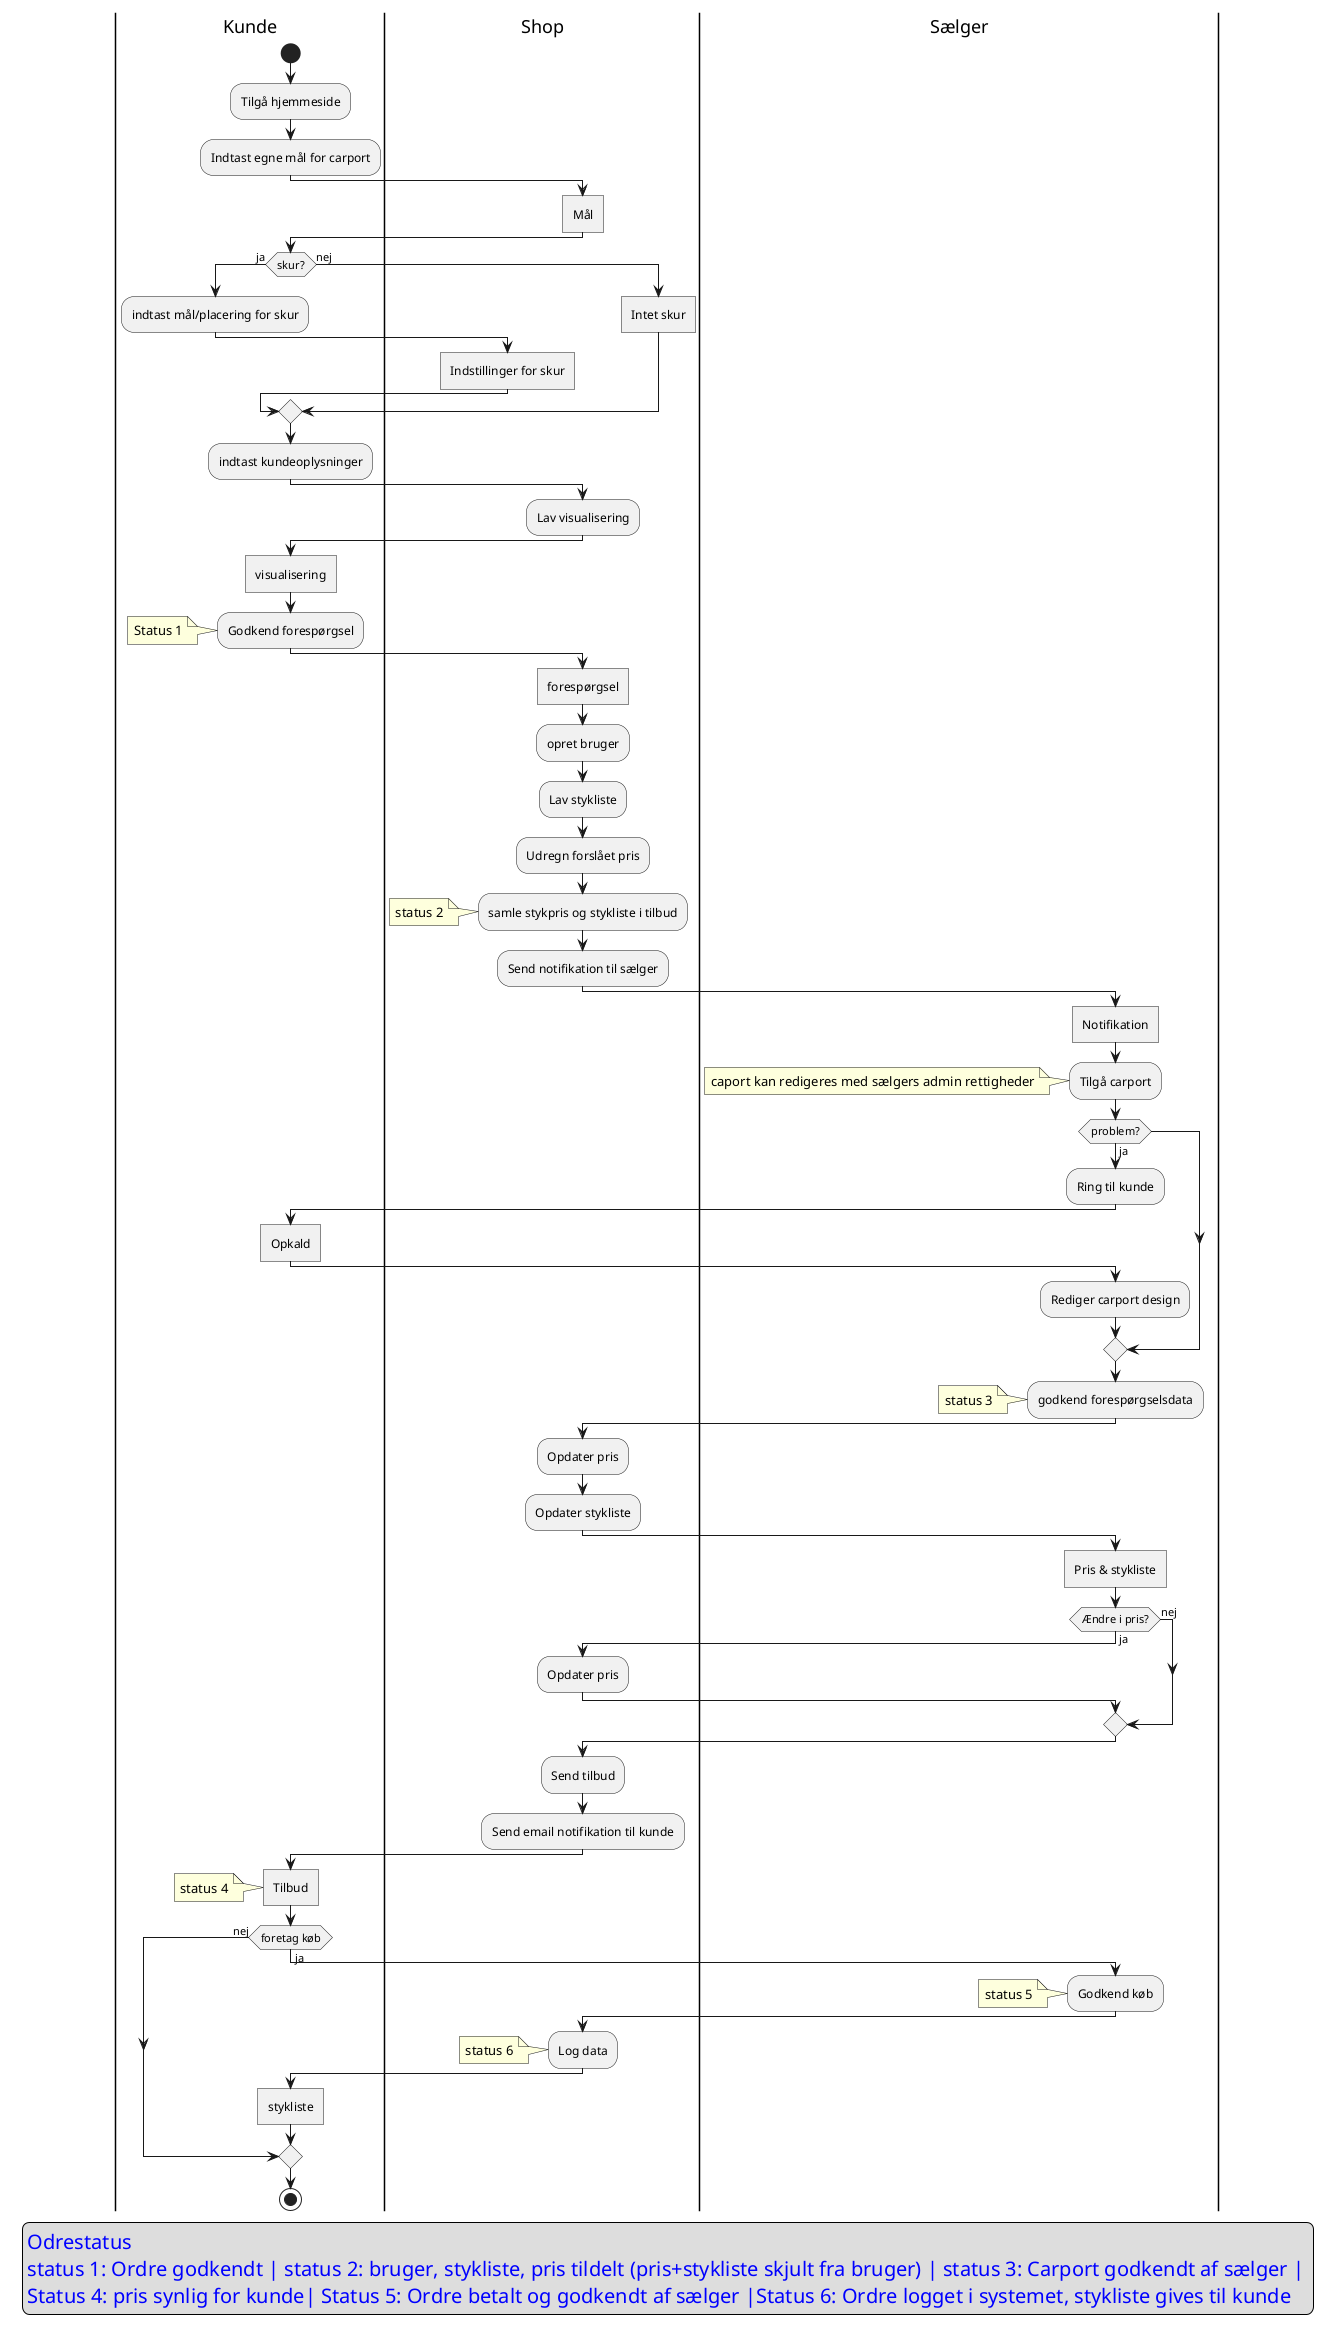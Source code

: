 @startuml
'https://plantuml.com/activity-diagram-beta





legend Odrestatus \nstatus 1: Ordre godkendt | status 2: bruger, stykliste, pris tildelt (pris+stykliste skjult fra bruger) | status 3: Carport godkendt af sælger | \nStatus 4: pris synlig for kunde| Status 5: Ordre betalt og godkendt af sælger |Status 6: Ordre logget i systemet, stykliste gives til kunde
<style>
legend {
    FontColor blue
    FontSize 20
}

kunde {
 FontSize 20
}
</style>


|Kunde|
start
:Tilgå hjemmeside;
:Indtast egne mål for carport;
|Shop|
:Mål]
|Kunde|
if (skur?) is (ja) then
:indtast mål/placering for skur;
|Shop|
:Indstillinger for skur]
|Kunde|
else (nej)
|Shop|
:Intet skur]
endif
|Kunde|
:indtast kundeoplysninger;
|Shop|
:Lav visualisering;
|Kunde|
:visualisering]
:Godkend forespørgsel;
note
Status 1
end note
|Shop|
:forespørgsel]
:opret bruger;
:Lav stykliste;
:Udregn forslået pris;
:samle stykpris og stykliste i tilbud;
note
status 2
end note
:Send notifikation til sælger;
|Sælger|
:Notifikation]
:Tilgå carport;
note
caport kan redigeres med sælgers admin rettigheder
end note
if (problem?) is (ja) then
:Ring til kunde;
|Kunde|
:Opkald]
|Sælger|
:Rediger carport design;
endif;
|Sælger|
:godkend forespørgselsdata;
note
status 3
end note
|Shop|
:Opdater pris;
:Opdater stykliste;
|Sælger|
:Pris & stykliste]
if (Ændre i pris?) is (ja) then
|Shop|
:Opdater pris;
else (nej)
endif
:Send tilbud;
|Shop|
:Send email notifikation til kunde;
|Kunde|
:Tilbud]
note
status 4
end note
if (foretag køb) is (ja) then
|Sælger|
:Godkend køb;
note
status 5
end note
|Shop|
:Log data;
note
status 6
end note
|Sælger|
|Kunde|
:stykliste]
else (nej)
endif
stop

@enduml
